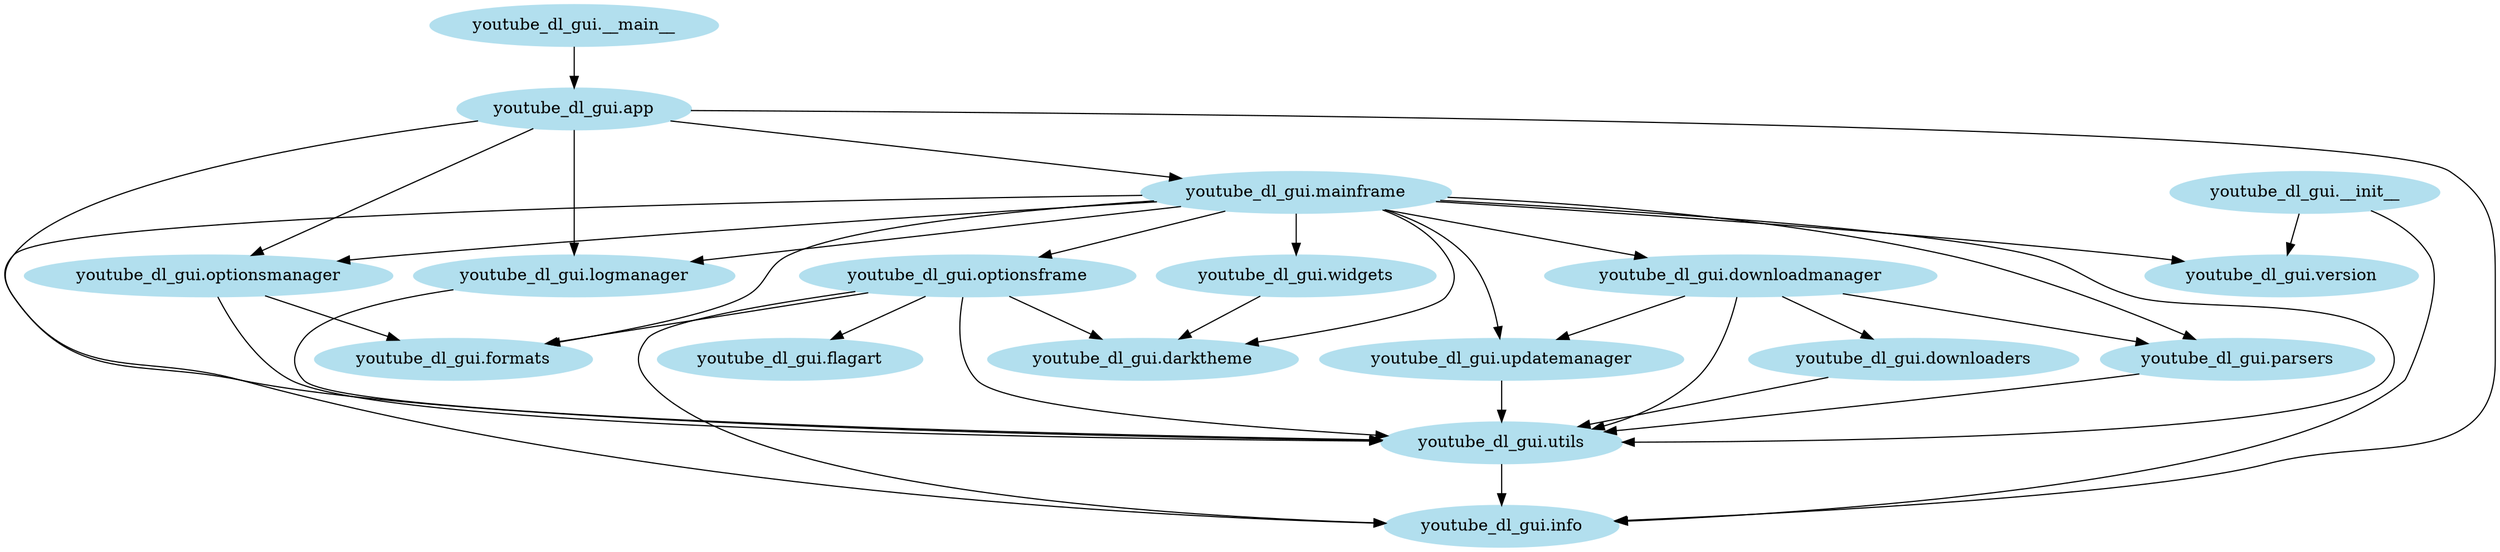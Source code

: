 digraph "" {
	node [color=lightblue2,
		style=filled
	];
	"youtube_dl_gui.app" -> "youtube_dl_gui.info";
	"youtube_dl_gui.app" -> "youtube_dl_gui.logmanager";
	"youtube_dl_gui.app" -> "youtube_dl_gui.mainframe";
	"youtube_dl_gui.app" -> "youtube_dl_gui.optionsmanager";
	"youtube_dl_gui.app" -> "youtube_dl_gui.utils";
	"youtube_dl_gui.logmanager" -> "youtube_dl_gui.utils";
	"youtube_dl_gui.mainframe" -> "youtube_dl_gui.info";
	"youtube_dl_gui.mainframe" -> "youtube_dl_gui.logmanager";
	"youtube_dl_gui.mainframe" -> "youtube_dl_gui.optionsmanager";
	"youtube_dl_gui.mainframe" -> "youtube_dl_gui.utils";
	"youtube_dl_gui.mainframe" -> "youtube_dl_gui.downloadmanager";
	"youtube_dl_gui.mainframe" -> "youtube_dl_gui.parsers";
	"youtube_dl_gui.mainframe" -> "youtube_dl_gui.updatemanager";
	"youtube_dl_gui.mainframe" -> "youtube_dl_gui.darktheme";
	"youtube_dl_gui.mainframe" -> "youtube_dl_gui.formats";
	"youtube_dl_gui.mainframe" -> "youtube_dl_gui.optionsframe";
	"youtube_dl_gui.mainframe" -> "youtube_dl_gui.version";
	"youtube_dl_gui.mainframe" -> "youtube_dl_gui.widgets";
	"youtube_dl_gui.optionsmanager" -> "youtube_dl_gui.utils";
	"youtube_dl_gui.optionsmanager" -> "youtube_dl_gui.formats";
	"youtube_dl_gui.utils" -> "youtube_dl_gui.info";
	"youtube_dl_gui.downloaders" -> "youtube_dl_gui.utils";
	"youtube_dl_gui.downloadmanager" -> "youtube_dl_gui.utils";
	"youtube_dl_gui.downloadmanager" -> "youtube_dl_gui.downloaders";
	"youtube_dl_gui.downloadmanager" -> "youtube_dl_gui.parsers";
	"youtube_dl_gui.downloadmanager" -> "youtube_dl_gui.updatemanager";
	"youtube_dl_gui.parsers" -> "youtube_dl_gui.utils";
	"youtube_dl_gui.updatemanager" -> "youtube_dl_gui.utils";
	"youtube_dl_gui.optionsframe" -> "youtube_dl_gui.info";
	"youtube_dl_gui.optionsframe" -> "youtube_dl_gui.utils";
	"youtube_dl_gui.optionsframe" -> "youtube_dl_gui.darktheme";
	"youtube_dl_gui.optionsframe" -> "youtube_dl_gui.formats";
	"youtube_dl_gui.optionsframe" -> "youtube_dl_gui.flagart";
	"youtube_dl_gui.widgets" -> "youtube_dl_gui.darktheme";
	"youtube_dl_gui.__init__" -> "youtube_dl_gui.info";
	"youtube_dl_gui.__init__" -> "youtube_dl_gui.version";
	"youtube_dl_gui.__main__" -> "youtube_dl_gui.app";
}
